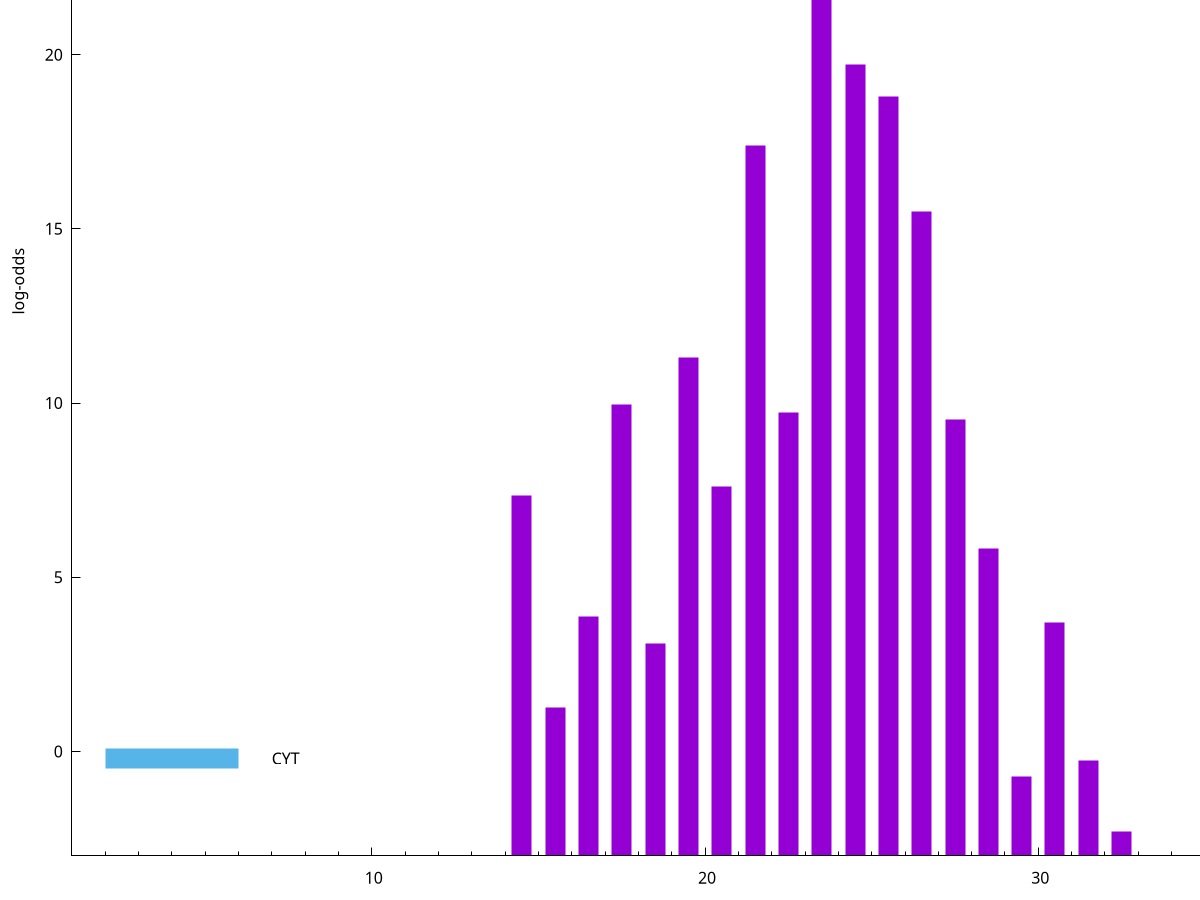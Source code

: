 set title "LipoP predictions for SRR4017833.gff"
set size 2., 1.4
set xrange [1:70] 
set mxtics 10
set yrange [-3:30]
set y2range [0:33]
set ylabel "log-odds"
set term postscript eps color solid "Helvetica" 30
set output "SRR4017833.gff190.eps"
set arrow from 2,25.1832 to 6,25.1832 nohead lt 1 lw 20
set label "SpI" at 7,25.1832
set arrow from 2,-0.200913 to 6,-0.200913 nohead lt 3 lw 20
set label "CYT" at 7,-0.200913
set arrow from 2,25.1832 to 6,25.1832 nohead lt 1 lw 20
set label "SpI" at 7,25.1832
# NOTE: The scores below are the log-odds scores with the threshold
# NOTE: subtracted (a hack to make gnuplot make the histogram all
# NOTE: look nice).
plot "-" axes x1y2 title "" with impulses lt 1 lw 20
23.500000 28.123600
24.500000 22.711200
25.500000 21.805200
21.500000 20.404700
26.500000 18.497300
19.500000 14.296000
17.500000 12.955430
22.500000 12.736400
27.500000 12.538210
20.500000 10.592950
14.500000 10.349800
28.500000 8.823670
16.500000 6.870350
30.500000 6.713490
18.500000 6.108910
15.500000 4.261230
31.500000 2.752069
29.500000 2.267323
32.500000 0.697150
e
exit

